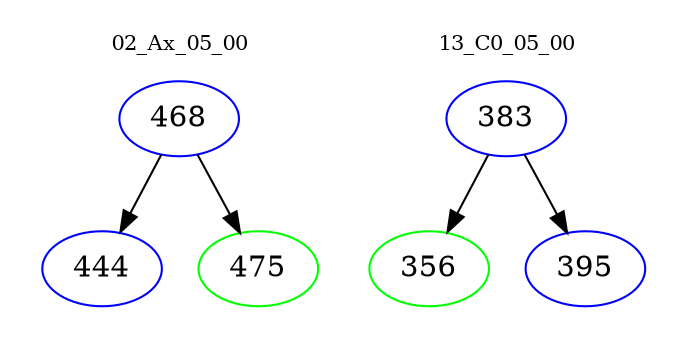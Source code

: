 digraph{
subgraph cluster_0 {
color = white
label = "02_Ax_05_00";
fontsize=10;
T0_468 [label="468", color="blue"]
T0_468 -> T0_444 [color="black"]
T0_444 [label="444", color="blue"]
T0_468 -> T0_475 [color="black"]
T0_475 [label="475", color="green"]
}
subgraph cluster_1 {
color = white
label = "13_C0_05_00";
fontsize=10;
T1_383 [label="383", color="blue"]
T1_383 -> T1_356 [color="black"]
T1_356 [label="356", color="green"]
T1_383 -> T1_395 [color="black"]
T1_395 [label="395", color="blue"]
}
}
